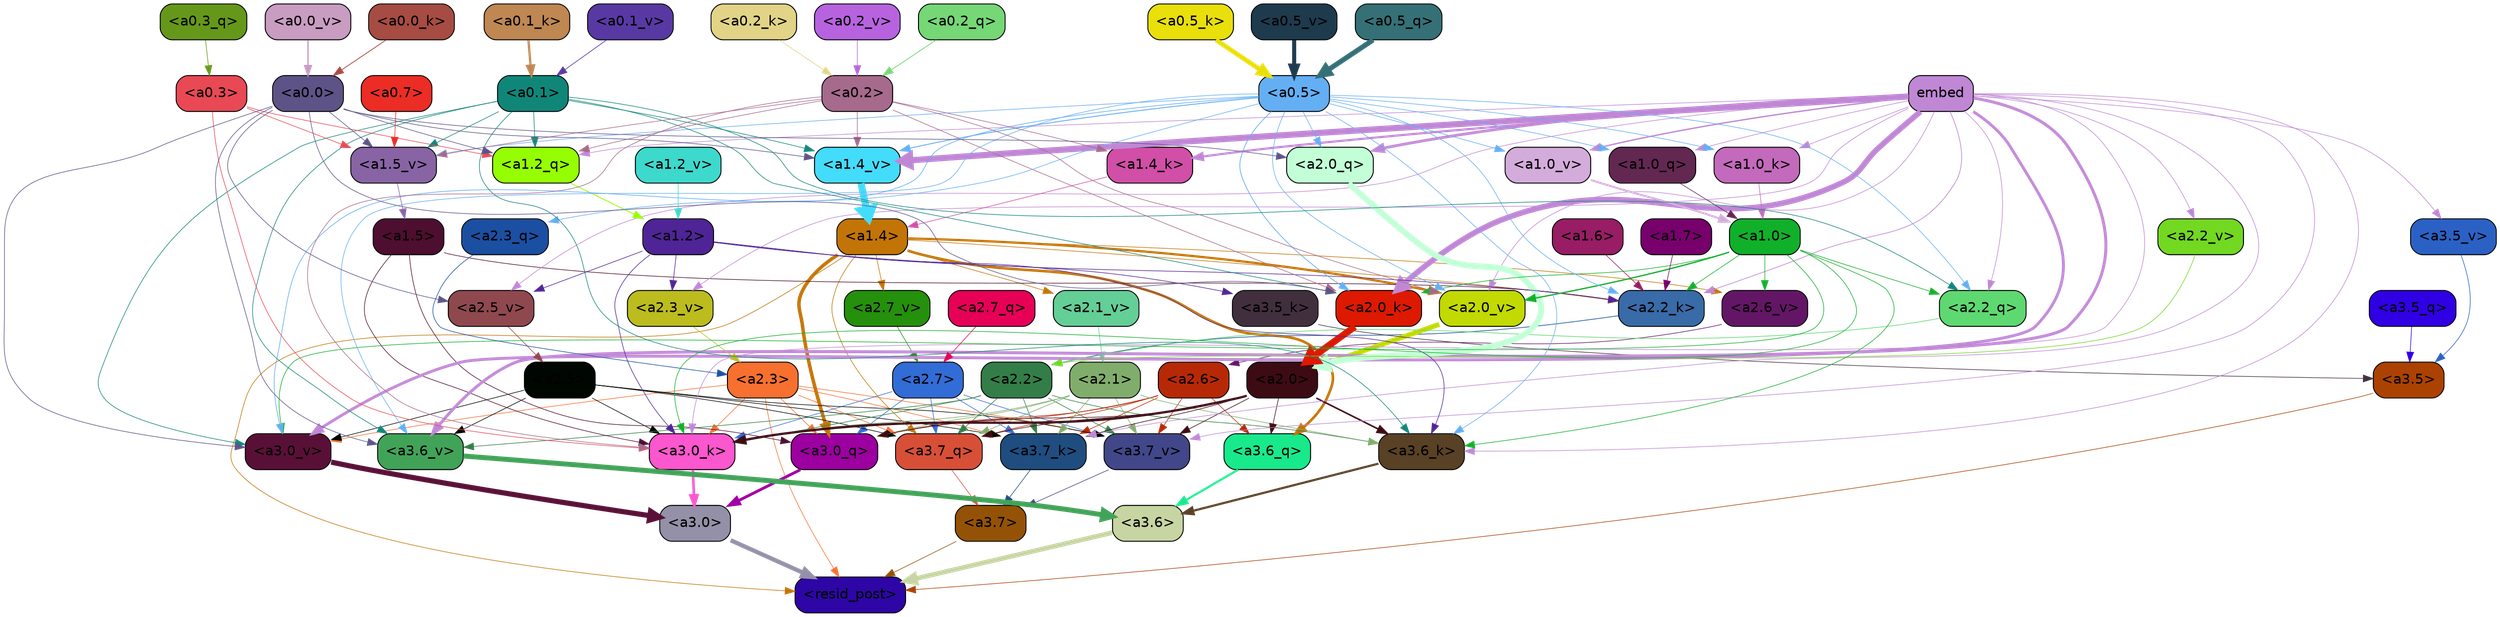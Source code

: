 strict digraph "" {
	graph [bgcolor=transparent,
		layout=dot,
		overlap=false,
		splines=true
	];
	"<a3.7>"	[color=black,
		fillcolor="#945206",
		fontname=Helvetica,
		shape=box,
		style="filled, rounded"];
	"<resid_post>"	[color=black,
		fillcolor="#2d06a5",
		fontname=Helvetica,
		shape=box,
		style="filled, rounded"];
	"<a3.7>" -> "<resid_post>"	[color="#945206",
		penwidth=0.6];
	"<a3.6>"	[color=black,
		fillcolor="#c7d5a2",
		fontname=Helvetica,
		shape=box,
		style="filled, rounded"];
	"<a3.6>" -> "<resid_post>"	[color="#c7d5a2",
		penwidth=4.6696330308914185];
	"<a3.5>"	[color=black,
		fillcolor="#ac4201",
		fontname=Helvetica,
		shape=box,
		style="filled, rounded"];
	"<a3.5>" -> "<resid_post>"	[color="#ac4201",
		penwidth=0.6];
	"<a3.0>"	[color=black,
		fillcolor="#9490a7",
		fontname=Helvetica,
		shape=box,
		style="filled, rounded"];
	"<a3.0>" -> "<resid_post>"	[color="#9490a7",
		penwidth=4.282557368278503];
	"<a2.3>"	[color=black,
		fillcolor="#f7702f",
		fontname=Helvetica,
		shape=box,
		style="filled, rounded"];
	"<a2.3>" -> "<resid_post>"	[color="#f7702f",
		penwidth=0.6];
	"<a3.7_q>"	[color=black,
		fillcolor="#d84f37",
		fontname=Helvetica,
		shape=box,
		style="filled, rounded"];
	"<a2.3>" -> "<a3.7_q>"	[color="#f7702f",
		penwidth=0.6];
	"<a3.0_q>"	[color=black,
		fillcolor="#9d00a0",
		fontname=Helvetica,
		shape=box,
		style="filled, rounded"];
	"<a2.3>" -> "<a3.0_q>"	[color="#f7702f",
		penwidth=0.6];
	"<a3.7_k>"	[color=black,
		fillcolor="#1f4d7f",
		fontname=Helvetica,
		shape=box,
		style="filled, rounded"];
	"<a2.3>" -> "<a3.7_k>"	[color="#f7702f",
		penwidth=0.6];
	"<a3.0_k>"	[color=black,
		fillcolor="#fb57ce",
		fontname=Helvetica,
		shape=box,
		style="filled, rounded"];
	"<a2.3>" -> "<a3.0_k>"	[color="#f7702f",
		penwidth=0.6];
	"<a3.7_v>"	[color=black,
		fillcolor="#42478a",
		fontname=Helvetica,
		shape=box,
		style="filled, rounded"];
	"<a2.3>" -> "<a3.7_v>"	[color="#f7702f",
		penwidth=0.6];
	"<a3.0_v>"	[color=black,
		fillcolor="#591037",
		fontname=Helvetica,
		shape=box,
		style="filled, rounded"];
	"<a2.3>" -> "<a3.0_v>"	[color="#f7702f",
		penwidth=0.6];
	"<a1.4>"	[color=black,
		fillcolor="#c37406",
		fontname=Helvetica,
		shape=box,
		style="filled, rounded"];
	"<a1.4>" -> "<resid_post>"	[color="#c37406",
		penwidth=0.6];
	"<a1.4>" -> "<a3.7_q>"	[color="#c37406",
		penwidth=0.6];
	"<a3.6_q>"	[color=black,
		fillcolor="#18e98b",
		fontname=Helvetica,
		shape=box,
		style="filled, rounded"];
	"<a1.4>" -> "<a3.6_q>"	[color="#c37406",
		penwidth=2.6073555648326874];
	"<a1.4>" -> "<a3.0_q>"	[color="#c37406",
		penwidth=3.4971605762839317];
	"<a2.2_k>"	[color=black,
		fillcolor="#396ba8",
		fontname=Helvetica,
		shape=box,
		style="filled, rounded"];
	"<a1.4>" -> "<a2.2_k>"	[color="#c37406",
		penwidth=0.6];
	"<a2.7_v>"	[color=black,
		fillcolor="#25900c",
		fontname=Helvetica,
		shape=box,
		style="filled, rounded"];
	"<a1.4>" -> "<a2.7_v>"	[color="#c37406",
		penwidth=0.6];
	"<a2.6_v>"	[color=black,
		fillcolor="#641666",
		fontname=Helvetica,
		shape=box,
		style="filled, rounded"];
	"<a1.4>" -> "<a2.6_v>"	[color="#c37406",
		penwidth=0.6];
	"<a2.1_v>"	[color=black,
		fillcolor="#64ce97",
		fontname=Helvetica,
		shape=box,
		style="filled, rounded"];
	"<a1.4>" -> "<a2.1_v>"	[color="#c37406",
		penwidth=0.6];
	"<a2.0_v>"	[color=black,
		fillcolor="#c2da01",
		fontname=Helvetica,
		shape=box,
		style="filled, rounded"];
	"<a1.4>" -> "<a2.0_v>"	[color="#c37406",
		penwidth=2.268670678138733];
	"<a3.7_q>" -> "<a3.7>"	[color="#d84f37",
		penwidth=0.6];
	"<a3.6_q>" -> "<a3.6>"	[color="#18e98b",
		penwidth=2.03758105635643];
	"<a3.5_q>"	[color=black,
		fillcolor="#3000e4",
		fontname=Helvetica,
		shape=box,
		style="filled, rounded"];
	"<a3.5_q>" -> "<a3.5>"	[color="#3000e4",
		penwidth=0.6];
	"<a3.0_q>" -> "<a3.0>"	[color="#9d00a0",
		penwidth=2.8638100624084473];
	"<a3.7_k>" -> "<a3.7>"	[color="#1f4d7f",
		penwidth=0.6];
	"<a3.6_k>"	[color=black,
		fillcolor="#584125",
		fontname=Helvetica,
		shape=box,
		style="filled, rounded"];
	"<a3.6_k>" -> "<a3.6>"	[color="#584125",
		penwidth=2.174198240041733];
	"<a3.5_k>"	[color=black,
		fillcolor="#422f3e",
		fontname=Helvetica,
		shape=box,
		style="filled, rounded"];
	"<a3.5_k>" -> "<a3.5>"	[color="#422f3e",
		penwidth=0.6];
	"<a3.0_k>" -> "<a3.0>"	[color="#fb57ce",
		penwidth=2.6274144649505615];
	"<a3.7_v>" -> "<a3.7>"	[color="#42478a",
		penwidth=0.6];
	"<a3.6_v>"	[color=black,
		fillcolor="#41a358",
		fontname=Helvetica,
		shape=box,
		style="filled, rounded"];
	"<a3.6_v>" -> "<a3.6>"	[color="#41a358",
		penwidth=5.002329230308533];
	"<a3.5_v>"	[color=black,
		fillcolor="#2b61c5",
		fontname=Helvetica,
		shape=box,
		style="filled, rounded"];
	"<a3.5_v>" -> "<a3.5>"	[color="#2b61c5",
		penwidth=0.6];
	"<a3.0_v>" -> "<a3.0>"	[color="#591037",
		penwidth=5.188832879066467];
	"<a2.7>"	[color=black,
		fillcolor="#326cd6",
		fontname=Helvetica,
		shape=box,
		style="filled, rounded"];
	"<a2.7>" -> "<a3.7_q>"	[color="#326cd6",
		penwidth=0.6];
	"<a2.7>" -> "<a3.0_q>"	[color="#326cd6",
		penwidth=0.6];
	"<a2.7>" -> "<a3.7_k>"	[color="#326cd6",
		penwidth=0.6];
	"<a2.7>" -> "<a3.0_k>"	[color="#326cd6",
		penwidth=0.6];
	"<a2.7>" -> "<a3.7_v>"	[color="#326cd6",
		penwidth=0.6];
	"<a2.6>"	[color=black,
		fillcolor="#b72906",
		fontname=Helvetica,
		shape=box,
		style="filled, rounded"];
	"<a2.6>" -> "<a3.7_q>"	[color="#b72906",
		penwidth=0.6];
	"<a2.6>" -> "<a3.6_q>"	[color="#b72906",
		penwidth=0.6];
	"<a2.6>" -> "<a3.0_q>"	[color="#b72906",
		penwidth=0.6];
	"<a2.6>" -> "<a3.7_k>"	[color="#b72906",
		penwidth=0.6];
	"<a2.6>" -> "<a3.0_k>"	[color="#b72906",
		penwidth=0.6];
	"<a2.6>" -> "<a3.7_v>"	[color="#b72906",
		penwidth=0.6];
	"<a2.5>"	[color=black,
		fillcolor="#000600",
		fontname=Helvetica,
		shape=box,
		style="filled, rounded"];
	"<a2.5>" -> "<a3.7_q>"	[color="#000600",
		penwidth=0.6];
	"<a2.5>" -> "<a3.7_k>"	[color="#000600",
		penwidth=0.6];
	"<a2.5>" -> "<a3.0_k>"	[color="#000600",
		penwidth=0.6];
	"<a2.5>" -> "<a3.7_v>"	[color="#000600",
		penwidth=0.6];
	"<a2.5>" -> "<a3.6_v>"	[color="#000600",
		penwidth=0.6];
	"<a2.5>" -> "<a3.0_v>"	[color="#000600",
		penwidth=0.6];
	"<a2.2>"	[color=black,
		fillcolor="#337e48",
		fontname=Helvetica,
		shape=box,
		style="filled, rounded"];
	"<a2.2>" -> "<a3.7_q>"	[color="#337e48",
		penwidth=0.6];
	"<a2.2>" -> "<a3.7_k>"	[color="#337e48",
		penwidth=0.6];
	"<a2.2>" -> "<a3.6_k>"	[color="#337e48",
		penwidth=0.6];
	"<a2.2>" -> "<a3.0_k>"	[color="#337e48",
		penwidth=0.6];
	"<a2.2>" -> "<a3.7_v>"	[color="#337e48",
		penwidth=0.6];
	"<a2.2>" -> "<a3.6_v>"	[color="#337e48",
		penwidth=0.6];
	"<a2.1>"	[color=black,
		fillcolor="#81ad6c",
		fontname=Helvetica,
		shape=box,
		style="filled, rounded"];
	"<a2.1>" -> "<a3.7_q>"	[color="#81ad6c",
		penwidth=0.6];
	"<a2.1>" -> "<a3.0_q>"	[color="#81ad6c",
		penwidth=0.6];
	"<a2.1>" -> "<a3.7_k>"	[color="#81ad6c",
		penwidth=0.6];
	"<a2.1>" -> "<a3.6_k>"	[color="#81ad6c",
		penwidth=0.6];
	"<a2.1>" -> "<a3.0_k>"	[color="#81ad6c",
		penwidth=0.6];
	"<a2.1>" -> "<a3.7_v>"	[color="#81ad6c",
		penwidth=0.6];
	"<a2.0>"	[color=black,
		fillcolor="#3d0b14",
		fontname=Helvetica,
		shape=box,
		style="filled, rounded"];
	"<a2.0>" -> "<a3.7_q>"	[color="#3d0b14",
		penwidth=0.6];
	"<a2.0>" -> "<a3.6_q>"	[color="#3d0b14",
		penwidth=0.6];
	"<a2.0>" -> "<a3.0_q>"	[color="#3d0b14",
		penwidth=0.6];
	"<a2.0>" -> "<a3.7_k>"	[color="#3d0b14",
		penwidth=0.6];
	"<a2.0>" -> "<a3.6_k>"	[color="#3d0b14",
		penwidth=1.5568191409111023];
	"<a2.0>" -> "<a3.0_k>"	[color="#3d0b14",
		penwidth=2.270527422428131];
	"<a2.0>" -> "<a3.7_v>"	[color="#3d0b14",
		penwidth=0.6];
	"<a1.5>"	[color=black,
		fillcolor="#4e0e2f",
		fontname=Helvetica,
		shape=box,
		style="filled, rounded"];
	"<a1.5>" -> "<a3.0_q>"	[color="#4e0e2f",
		penwidth=0.6];
	"<a1.5>" -> "<a3.0_k>"	[color="#4e0e2f",
		penwidth=0.6];
	"<a1.5>" -> "<a2.2_k>"	[color="#4e0e2f",
		penwidth=0.6];
	embed	[color=black,
		fillcolor="#c087d5",
		fontname=Helvetica,
		shape=box,
		style="filled, rounded"];
	embed -> "<a3.7_k>"	[color="#c087d5",
		penwidth=0.6];
	embed -> "<a3.6_k>"	[color="#c087d5",
		penwidth=0.6];
	embed -> "<a3.0_k>"	[color="#c087d5",
		penwidth=0.6];
	embed -> "<a3.7_v>"	[color="#c087d5",
		penwidth=0.6];
	embed -> "<a3.6_v>"	[color="#c087d5",
		penwidth=2.9588699340820312];
	embed -> "<a3.5_v>"	[color="#c087d5",
		penwidth=0.6];
	embed -> "<a3.0_v>"	[color="#c087d5",
		penwidth=2.8686431646347046];
	"<a2.2_q>"	[color=black,
		fillcolor="#5ed971",
		fontname=Helvetica,
		shape=box,
		style="filled, rounded"];
	embed -> "<a2.2_q>"	[color="#c087d5",
		penwidth=0.6];
	"<a2.0_q>"	[color=black,
		fillcolor="#c2ffd6",
		fontname=Helvetica,
		shape=box,
		style="filled, rounded"];
	embed -> "<a2.0_q>"	[color="#c087d5",
		penwidth=2.7617180347442627];
	embed -> "<a2.2_k>"	[color="#c087d5",
		penwidth=0.67606520652771];
	"<a2.0_k>"	[color=black,
		fillcolor="#dd1900",
		fontname=Helvetica,
		shape=box,
		style="filled, rounded"];
	embed -> "<a2.0_k>"	[color="#c087d5",
		penwidth=5.615107178688049];
	"<a2.5_v>"	[color=black,
		fillcolor="#90484f",
		fontname=Helvetica,
		shape=box,
		style="filled, rounded"];
	embed -> "<a2.5_v>"	[color="#c087d5",
		penwidth=0.6];
	"<a2.3_v>"	[color=black,
		fillcolor="#bcbc1f",
		fontname=Helvetica,
		shape=box,
		style="filled, rounded"];
	embed -> "<a2.3_v>"	[color="#c087d5",
		penwidth=0.6];
	"<a2.2_v>"	[color=black,
		fillcolor="#72d822",
		fontname=Helvetica,
		shape=box,
		style="filled, rounded"];
	embed -> "<a2.2_v>"	[color="#c087d5",
		penwidth=0.6];
	embed -> "<a2.0_v>"	[color="#c087d5",
		penwidth=0.6];
	"<a1.2_q>"	[color=black,
		fillcolor="#95fe03",
		fontname=Helvetica,
		shape=box,
		style="filled, rounded"];
	embed -> "<a1.2_q>"	[color="#c087d5",
		penwidth=0.6];
	"<a1.0_q>"	[color=black,
		fillcolor="#632852",
		fontname=Helvetica,
		shape=box,
		style="filled, rounded"];
	embed -> "<a1.0_q>"	[color="#c087d5",
		penwidth=0.6];
	"<a1.4_k>"	[color=black,
		fillcolor="#d14fa6",
		fontname=Helvetica,
		shape=box,
		style="filled, rounded"];
	embed -> "<a1.4_k>"	[color="#c087d5",
		penwidth=2.1468217372894287];
	"<a1.0_k>"	[color=black,
		fillcolor="#c36abc",
		fontname=Helvetica,
		shape=box,
		style="filled, rounded"];
	embed -> "<a1.0_k>"	[color="#c087d5",
		penwidth=0.6];
	"<a1.4_v>"	[color=black,
		fillcolor="#44dcfb",
		fontname=Helvetica,
		shape=box,
		style="filled, rounded"];
	embed -> "<a1.4_v>"	[color="#c087d5",
		penwidth=6.189999580383301];
	"<a1.0_v>"	[color=black,
		fillcolor="#d4acdb",
		fontname=Helvetica,
		shape=box,
		style="filled, rounded"];
	embed -> "<a1.0_v>"	[color="#c087d5",
		penwidth=1.3123979568481445];
	"<a1.2>"	[color=black,
		fillcolor="#4f2496",
		fontname=Helvetica,
		shape=box,
		style="filled, rounded"];
	"<a1.2>" -> "<a3.6_k>"	[color="#4f2496",
		penwidth=0.6];
	"<a1.2>" -> "<a3.5_k>"	[color="#4f2496",
		penwidth=0.6];
	"<a1.2>" -> "<a3.0_k>"	[color="#4f2496",
		penwidth=0.6];
	"<a1.2>" -> "<a2.2_k>"	[color="#4f2496",
		penwidth=0.6];
	"<a1.2>" -> "<a2.5_v>"	[color="#4f2496",
		penwidth=0.6];
	"<a1.2>" -> "<a2.3_v>"	[color="#4f2496",
		penwidth=0.6];
	"<a1.0>"	[color=black,
		fillcolor="#11b02a",
		fontname=Helvetica,
		shape=box,
		style="filled, rounded"];
	"<a1.0>" -> "<a3.6_k>"	[color="#11b02a",
		penwidth=0.6];
	"<a1.0>" -> "<a3.0_k>"	[color="#11b02a",
		penwidth=0.6];
	"<a1.0>" -> "<a3.0_v>"	[color="#11b02a",
		penwidth=0.6];
	"<a1.0>" -> "<a2.2_q>"	[color="#11b02a",
		penwidth=0.6];
	"<a1.0>" -> "<a2.2_k>"	[color="#11b02a",
		penwidth=0.6];
	"<a1.0>" -> "<a2.0_k>"	[color="#11b02a",
		penwidth=0.6];
	"<a1.0>" -> "<a2.6_v>"	[color="#11b02a",
		penwidth=0.6];
	"<a1.0>" -> "<a2.0_v>"	[color="#11b02a",
		penwidth=1.27996826171875];
	"<a0.5>"	[color=black,
		fillcolor="#64aef4",
		fontname=Helvetica,
		shape=box,
		style="filled, rounded"];
	"<a0.5>" -> "<a3.6_k>"	[color="#64aef4",
		penwidth=0.6];
	"<a0.5>" -> "<a3.6_v>"	[color="#64aef4",
		penwidth=0.6];
	"<a0.5>" -> "<a3.0_v>"	[color="#64aef4",
		penwidth=0.6421224474906921];
	"<a2.3_q>"	[color=black,
		fillcolor="#1b4fa2",
		fontname=Helvetica,
		shape=box,
		style="filled, rounded"];
	"<a0.5>" -> "<a2.3_q>"	[color="#64aef4",
		penwidth=0.6];
	"<a0.5>" -> "<a2.2_q>"	[color="#64aef4",
		penwidth=0.6];
	"<a0.5>" -> "<a2.0_q>"	[color="#64aef4",
		penwidth=0.6];
	"<a0.5>" -> "<a2.2_k>"	[color="#64aef4",
		penwidth=0.6];
	"<a0.5>" -> "<a2.0_k>"	[color="#64aef4",
		penwidth=0.7151575088500977];
	"<a0.5>" -> "<a2.0_v>"	[color="#64aef4",
		penwidth=0.6];
	"<a0.5>" -> "<a1.0_q>"	[color="#64aef4",
		penwidth=0.6];
	"<a0.5>" -> "<a1.0_k>"	[color="#64aef4",
		penwidth=0.6];
	"<a1.5_v>"	[color=black,
		fillcolor="#8864a5",
		fontname=Helvetica,
		shape=box,
		style="filled, rounded"];
	"<a0.5>" -> "<a1.5_v>"	[color="#64aef4",
		penwidth=0.6];
	"<a0.5>" -> "<a1.4_v>"	[color="#64aef4",
		penwidth=0.8927993774414062];
	"<a0.5>" -> "<a1.0_v>"	[color="#64aef4",
		penwidth=0.6];
	"<a0.1>"	[color=black,
		fillcolor="#108679",
		fontname=Helvetica,
		shape=box,
		style="filled, rounded"];
	"<a0.1>" -> "<a3.6_k>"	[color="#108679",
		penwidth=0.6];
	"<a0.1>" -> "<a3.6_v>"	[color="#108679",
		penwidth=0.6];
	"<a0.1>" -> "<a3.0_v>"	[color="#108679",
		penwidth=0.6];
	"<a0.1>" -> "<a2.2_q>"	[color="#108679",
		penwidth=0.6];
	"<a0.1>" -> "<a2.0_k>"	[color="#108679",
		penwidth=0.6];
	"<a0.1>" -> "<a1.2_q>"	[color="#108679",
		penwidth=0.6];
	"<a0.1>" -> "<a1.5_v>"	[color="#108679",
		penwidth=0.6];
	"<a0.1>" -> "<a1.4_v>"	[color="#108679",
		penwidth=0.6];
	"<a0.3>"	[color=black,
		fillcolor="#e84954",
		fontname=Helvetica,
		shape=box,
		style="filled, rounded"];
	"<a0.3>" -> "<a3.0_k>"	[color="#e84954",
		penwidth=0.6];
	"<a0.3>" -> "<a1.2_q>"	[color="#e84954",
		penwidth=0.6];
	"<a0.3>" -> "<a1.5_v>"	[color="#e84954",
		penwidth=0.6];
	"<a0.2>"	[color=black,
		fillcolor="#a66a8c",
		fontname=Helvetica,
		shape=box,
		style="filled, rounded"];
	"<a0.2>" -> "<a3.0_k>"	[color="#a66a8c",
		penwidth=0.6];
	"<a0.2>" -> "<a2.0_k>"	[color="#a66a8c",
		penwidth=0.6];
	"<a0.2>" -> "<a2.0_v>"	[color="#a66a8c",
		penwidth=0.6];
	"<a0.2>" -> "<a1.2_q>"	[color="#a66a8c",
		penwidth=0.6];
	"<a0.2>" -> "<a1.4_k>"	[color="#a66a8c",
		penwidth=0.6];
	"<a0.2>" -> "<a1.5_v>"	[color="#a66a8c",
		penwidth=0.6];
	"<a0.2>" -> "<a1.4_v>"	[color="#a66a8c",
		penwidth=0.6];
	"<a0.0>"	[color=black,
		fillcolor="#5d5387",
		fontname=Helvetica,
		shape=box,
		style="filled, rounded"];
	"<a0.0>" -> "<a3.6_v>"	[color="#5d5387",
		penwidth=0.6];
	"<a0.0>" -> "<a3.0_v>"	[color="#5d5387",
		penwidth=0.6];
	"<a0.0>" -> "<a2.0_q>"	[color="#5d5387",
		penwidth=0.6];
	"<a0.0>" -> "<a2.0_k>"	[color="#5d5387",
		penwidth=0.6];
	"<a0.0>" -> "<a2.5_v>"	[color="#5d5387",
		penwidth=0.6];
	"<a0.0>" -> "<a1.2_q>"	[color="#5d5387",
		penwidth=0.6];
	"<a0.0>" -> "<a1.5_v>"	[color="#5d5387",
		penwidth=0.6];
	"<a0.0>" -> "<a1.4_v>"	[color="#5d5387",
		penwidth=0.6];
	"<a2.7_q>"	[color=black,
		fillcolor="#e60157",
		fontname=Helvetica,
		shape=box,
		style="filled, rounded"];
	"<a2.7_q>" -> "<a2.7>"	[color="#e60157",
		penwidth=0.6];
	"<a2.3_q>" -> "<a2.3>"	[color="#1b4fa2",
		penwidth=0.6];
	"<a2.2_q>" -> "<a2.2>"	[color="#5ed971",
		penwidth=0.6340763568878174];
	"<a2.0_q>" -> "<a2.0>"	[color="#c2ffd6",
		penwidth=6.0160088539123535];
	"<a2.2_k>" -> "<a2.2>"	[color="#396ba8",
		penwidth=0.7764816284179688];
	"<a2.0_k>" -> "<a2.0>"	[color="#dd1900",
		penwidth=6.773025274276733];
	"<a2.7_v>" -> "<a2.7>"	[color="#25900c",
		penwidth=0.6];
	"<a2.6_v>" -> "<a2.6>"	[color="#641666",
		penwidth=0.6];
	"<a2.5_v>" -> "<a2.5>"	[color="#90484f",
		penwidth=0.6];
	"<a2.3_v>" -> "<a2.3>"	[color="#bcbc1f",
		penwidth=0.6];
	"<a2.2_v>" -> "<a2.2>"	[color="#72d822",
		penwidth=0.6];
	"<a2.1_v>" -> "<a2.1>"	[color="#64ce97",
		penwidth=0.6];
	"<a2.0_v>" -> "<a2.0>"	[color="#c2da01",
		penwidth=4.906715989112854];
	"<a1.7>"	[color=black,
		fillcolor="#78006c",
		fontname=Helvetica,
		shape=box,
		style="filled, rounded"];
	"<a1.7>" -> "<a2.2_k>"	[color="#78006c",
		penwidth=0.6];
	"<a1.6>"	[color=black,
		fillcolor="#981d64",
		fontname=Helvetica,
		shape=box,
		style="filled, rounded"];
	"<a1.6>" -> "<a2.2_k>"	[color="#981d64",
		penwidth=0.6];
	"<a1.2_q>" -> "<a1.2>"	[color="#95fe03",
		penwidth=0.836545467376709];
	"<a1.0_q>" -> "<a1.0>"	[color="#632852",
		penwidth=0.6];
	"<a1.4_k>" -> "<a1.4>"	[color="#d14fa6",
		penwidth=0.6];
	"<a1.0_k>" -> "<a1.0>"	[color="#c36abc",
		penwidth=0.6];
	"<a1.5_v>" -> "<a1.5>"	[color="#8864a5",
		penwidth=0.6];
	"<a1.4_v>" -> "<a1.4>"	[color="#44dcfb",
		penwidth=7.093163728713989];
	"<a1.2_v>"	[color=black,
		fillcolor="#3dd9cd",
		fontname=Helvetica,
		shape=box,
		style="filled, rounded"];
	"<a1.2_v>" -> "<a1.2>"	[color="#3dd9cd",
		penwidth=0.6];
	"<a1.0_v>" -> "<a1.0>"	[color="#d4acdb",
		penwidth=1.9666723012924194];
	"<a0.7>"	[color=black,
		fillcolor="#eb2d25",
		fontname=Helvetica,
		shape=box,
		style="filled, rounded"];
	"<a0.7>" -> "<a1.5_v>"	[color="#eb2d25",
		penwidth=0.6];
	"<a0.5_q>"	[color=black,
		fillcolor="#357077",
		fontname=Helvetica,
		shape=box,
		style="filled, rounded"];
	"<a0.5_q>" -> "<a0.5>"	[color="#357077",
		penwidth=5.0559651255607605];
	"<a0.3_q>"	[color=black,
		fillcolor="#65981a",
		fontname=Helvetica,
		shape=box,
		style="filled, rounded"];
	"<a0.3_q>" -> "<a0.3>"	[color="#65981a",
		penwidth=0.6];
	"<a0.2_q>"	[color=black,
		fillcolor="#76d776",
		fontname=Helvetica,
		shape=box,
		style="filled, rounded"];
	"<a0.2_q>" -> "<a0.2>"	[color="#76d776",
		penwidth=0.7587676048278809];
	"<a0.5_k>"	[color=black,
		fillcolor="#e9df0b",
		fontname=Helvetica,
		shape=box,
		style="filled, rounded"];
	"<a0.5_k>" -> "<a0.5>"	[color="#e9df0b",
		penwidth=4.577519536018372];
	"<a0.2_k>"	[color=black,
		fillcolor="#e2d486",
		fontname=Helvetica,
		shape=box,
		style="filled, rounded"];
	"<a0.2_k>" -> "<a0.2>"	[color="#e2d486",
		penwidth=0.6];
	"<a0.1_k>"	[color=black,
		fillcolor="#bf8752",
		fontname=Helvetica,
		shape=box,
		style="filled, rounded"];
	"<a0.1_k>" -> "<a0.1>"	[color="#bf8752",
		penwidth=2.2273199558258057];
	"<a0.0_k>"	[color=black,
		fillcolor="#a64c42",
		fontname=Helvetica,
		shape=box,
		style="filled, rounded"];
	"<a0.0_k>" -> "<a0.0>"	[color="#a64c42",
		penwidth=0.7703166007995605];
	"<a0.5_v>"	[color=black,
		fillcolor="#1e3a4d",
		fontname=Helvetica,
		shape=box,
		style="filled, rounded"];
	"<a0.5_v>" -> "<a0.5>"	[color="#1e3a4d",
		penwidth=4.062177300453186];
	"<a0.2_v>"	[color=black,
		fillcolor="#b763e0",
		fontname=Helvetica,
		shape=box,
		style="filled, rounded"];
	"<a0.2_v>" -> "<a0.2>"	[color="#b763e0",
		penwidth=0.6];
	"<a0.1_v>"	[color=black,
		fillcolor="#5839a3",
		fontname=Helvetica,
		shape=box,
		style="filled, rounded"];
	"<a0.1_v>" -> "<a0.1>"	[color="#5839a3",
		penwidth=0.654442310333252];
	"<a0.0_v>"	[color=black,
		fillcolor="#c99cc1",
		fontname=Helvetica,
		shape=box,
		style="filled, rounded"];
	"<a0.0_v>" -> "<a0.0>"	[color="#c99cc1",
		penwidth=1.307939052581787];
}
